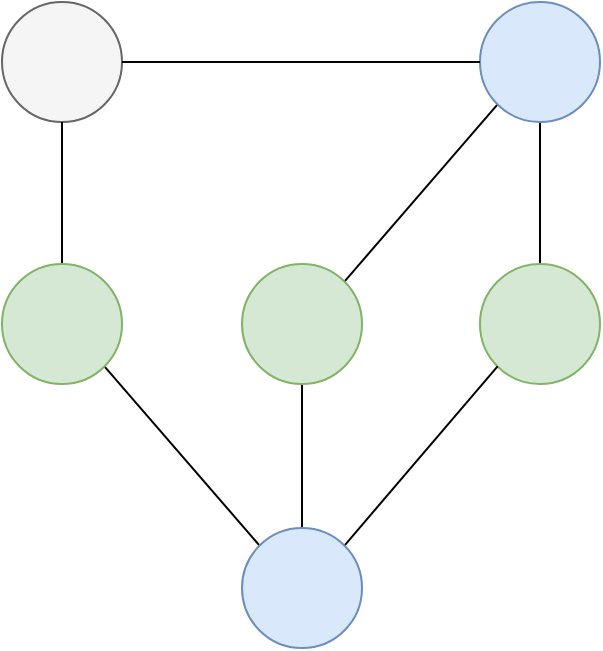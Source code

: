<mxfile version="15.7.3" type="device" pages="2"><diagram id="uKAmTTxnv9JwN7EItHdT" name="Graphe"><mxGraphModel dx="1024" dy="636" grid="0" gridSize="10" guides="1" tooltips="1" connect="1" arrows="1" fold="1" page="1" pageScale="1" pageWidth="1100" pageHeight="850" math="0" shadow="0"><root><mxCell id="0"/><mxCell id="1" parent="0"/><mxCell id="7OQeO7mFco7BPiHIS_WP-1" value="" style="ellipse;whiteSpace=wrap;html=1;aspect=fixed;fillColor=#f5f5f5;strokeColor=#666666;fontColor=#333333;" parent="1" vertex="1"><mxGeometry x="296" y="153" width="60" height="60" as="geometry"/></mxCell><mxCell id="7OQeO7mFco7BPiHIS_WP-9" style="rounded=0;orthogonalLoop=1;jettySize=auto;html=1;exitX=0;exitY=1;exitDx=0;exitDy=0;entryX=1;entryY=0;entryDx=0;entryDy=0;endArrow=none;endFill=0;" parent="1" source="7OQeO7mFco7BPiHIS_WP-2" target="7OQeO7mFco7BPiHIS_WP-4" edge="1"><mxGeometry relative="1" as="geometry"/></mxCell><mxCell id="7OQeO7mFco7BPiHIS_WP-10" style="rounded=0;orthogonalLoop=1;jettySize=auto;html=1;exitX=0.5;exitY=1;exitDx=0;exitDy=0;endArrow=none;endFill=0;entryX=0.5;entryY=0;entryDx=0;entryDy=0;" parent="1" source="7OQeO7mFco7BPiHIS_WP-2" target="7OQeO7mFco7BPiHIS_WP-5" edge="1"><mxGeometry relative="1" as="geometry"><mxPoint x="565" y="277" as="targetPoint"/></mxGeometry></mxCell><mxCell id="7OQeO7mFco7BPiHIS_WP-2" value="" style="ellipse;whiteSpace=wrap;html=1;aspect=fixed;fillColor=#dae8fc;strokeColor=#6c8ebf;" parent="1" vertex="1"><mxGeometry x="535" y="153" width="60" height="60" as="geometry"/></mxCell><mxCell id="7OQeO7mFco7BPiHIS_WP-11" style="rounded=0;orthogonalLoop=1;jettySize=auto;html=1;exitX=1;exitY=1;exitDx=0;exitDy=0;entryX=0;entryY=0;entryDx=0;entryDy=0;endArrow=none;endFill=0;" parent="1" source="7OQeO7mFco7BPiHIS_WP-3" target="7OQeO7mFco7BPiHIS_WP-6" edge="1"><mxGeometry relative="1" as="geometry"/></mxCell><mxCell id="7OQeO7mFco7BPiHIS_WP-15" style="edgeStyle=none;rounded=0;orthogonalLoop=1;jettySize=auto;html=1;exitX=0.5;exitY=0;exitDx=0;exitDy=0;entryX=0.5;entryY=1;entryDx=0;entryDy=0;endArrow=none;endFill=0;" parent="1" source="7OQeO7mFco7BPiHIS_WP-3" target="7OQeO7mFco7BPiHIS_WP-1" edge="1"><mxGeometry relative="1" as="geometry"/></mxCell><mxCell id="7OQeO7mFco7BPiHIS_WP-3" value="" style="ellipse;whiteSpace=wrap;html=1;aspect=fixed;fillColor=#d5e8d4;strokeColor=#82b366;" parent="1" vertex="1"><mxGeometry x="296" y="284" width="60" height="60" as="geometry"/></mxCell><mxCell id="7OQeO7mFco7BPiHIS_WP-14" style="edgeStyle=none;rounded=0;orthogonalLoop=1;jettySize=auto;html=1;exitX=0.5;exitY=1;exitDx=0;exitDy=0;entryX=0.5;entryY=0;entryDx=0;entryDy=0;endArrow=none;endFill=0;" parent="1" source="7OQeO7mFco7BPiHIS_WP-4" target="7OQeO7mFco7BPiHIS_WP-6" edge="1"><mxGeometry relative="1" as="geometry"/></mxCell><mxCell id="7OQeO7mFco7BPiHIS_WP-4" value="" style="ellipse;whiteSpace=wrap;html=1;aspect=fixed;fillColor=#d5e8d4;strokeColor=#82b366;" parent="1" vertex="1"><mxGeometry x="416" y="284" width="60" height="60" as="geometry"/></mxCell><mxCell id="7OQeO7mFco7BPiHIS_WP-5" value="" style="ellipse;whiteSpace=wrap;html=1;aspect=fixed;fillColor=#d5e8d4;strokeColor=#82b366;" parent="1" vertex="1"><mxGeometry x="535" y="284" width="60" height="60" as="geometry"/></mxCell><mxCell id="7OQeO7mFco7BPiHIS_WP-12" style="rounded=0;orthogonalLoop=1;jettySize=auto;html=1;exitX=1;exitY=0;exitDx=0;exitDy=0;entryX=0;entryY=1;entryDx=0;entryDy=0;endArrow=none;endFill=0;" parent="1" source="7OQeO7mFco7BPiHIS_WP-6" target="7OQeO7mFco7BPiHIS_WP-5" edge="1"><mxGeometry relative="1" as="geometry"/></mxCell><mxCell id="7OQeO7mFco7BPiHIS_WP-6" value="" style="ellipse;whiteSpace=wrap;html=1;aspect=fixed;fillColor=#dae8fc;strokeColor=#6c8ebf;" parent="1" vertex="1"><mxGeometry x="416" y="416" width="60" height="60" as="geometry"/></mxCell><mxCell id="7OQeO7mFco7BPiHIS_WP-22" style="edgeStyle=orthogonalEdgeStyle;rounded=0;orthogonalLoop=1;jettySize=auto;html=1;exitX=1;exitY=0.5;exitDx=0;exitDy=0;entryX=0;entryY=0.5;entryDx=0;entryDy=0;endArrow=none;endFill=0;" parent="1" source="7OQeO7mFco7BPiHIS_WP-1" target="7OQeO7mFco7BPiHIS_WP-2" edge="1"><mxGeometry relative="1" as="geometry"><mxPoint x="476" y="183" as="sourcePoint"/></mxGeometry></mxCell></root></mxGraphModel></diagram><diagram id="z388m7l5LuivpN1CKd1P" name="DCC - horaire"><mxGraphModel dx="971" dy="587" grid="0" gridSize="10" guides="1" tooltips="1" connect="1" arrows="1" fold="1" page="1" pageScale="1" pageWidth="1100" pageHeight="850" math="0" shadow="0"><root><mxCell id="85yLzxxCpr_S9cZG4F_3-0"/><mxCell id="85yLzxxCpr_S9cZG4F_3-1" parent="85yLzxxCpr_S9cZG4F_3-0"/><mxCell id="85yLzxxCpr_S9cZG4F_3-2" value="&lt;b&gt;Periode&lt;/b&gt;" style="swimlane;fontStyle=0;align=center;verticalAlign=top;childLayout=stackLayout;horizontal=1;startSize=28;horizontalStack=0;resizeParent=1;resizeParentMax=0;resizeLast=0;collapsible=0;marginBottom=0;html=1;fontFamily=Tahoma;" vertex="1" parent="85yLzxxCpr_S9cZG4F_3-1"><mxGeometry x="318" y="65" width="290" height="174" as="geometry"/></mxCell><mxCell id="85yLzxxCpr_S9cZG4F_3-3" value="attributs" style="text;html=1;strokeColor=none;fillColor=none;align=center;verticalAlign=middle;spacingLeft=4;spacingRight=4;overflow=hidden;rotatable=0;points=[[0,0.5],[1,0.5]];portConstraint=eastwest;fontFamily=Tahoma;" vertex="1" parent="85yLzxxCpr_S9cZG4F_3-2"><mxGeometry y="28" width="290" height="20" as="geometry"/></mxCell><mxCell id="85yLzxxCpr_S9cZG4F_3-4" value="- jourSemaine : int" style="text;html=1;strokeColor=none;fillColor=none;align=left;verticalAlign=middle;spacingLeft=4;spacingRight=4;overflow=hidden;rotatable=0;points=[[0,0.5],[1,0.5]];portConstraint=eastwest;fontFamily=Tahoma;" vertex="1" parent="85yLzxxCpr_S9cZG4F_3-2"><mxGeometry y="48" width="290" height="20" as="geometry"/></mxCell><mxCell id="85yLzxxCpr_S9cZG4F_3-10" value="- debut : float" style="text;html=1;strokeColor=none;fillColor=none;align=left;verticalAlign=middle;spacingLeft=4;spacingRight=4;overflow=hidden;rotatable=0;points=[[0,0.5],[1,0.5]];portConstraint=eastwest;fontFamily=Tahoma;" vertex="1" parent="85yLzxxCpr_S9cZG4F_3-2"><mxGeometry y="68" width="290" height="20" as="geometry"/></mxCell><mxCell id="85yLzxxCpr_S9cZG4F_3-11" value="- fin : float" style="text;html=1;strokeColor=none;fillColor=none;align=left;verticalAlign=middle;spacingLeft=4;spacingRight=4;overflow=hidden;rotatable=0;points=[[0,0.5],[1,0.5]];portConstraint=eastwest;fontFamily=Tahoma;" vertex="1" parent="85yLzxxCpr_S9cZG4F_3-2"><mxGeometry y="88" width="290" height="20" as="geometry"/></mxCell><mxCell id="85yLzxxCpr_S9cZG4F_3-7" value="" style="line;strokeWidth=1;fillColor=none;align=left;verticalAlign=middle;spacingTop=-1;spacingLeft=3;spacingRight=3;rotatable=0;labelPosition=right;points=[];portConstraint=eastwest;fontFamily=Tahoma;" vertex="1" parent="85yLzxxCpr_S9cZG4F_3-2"><mxGeometry y="108" width="290" height="8" as="geometry"/></mxCell><mxCell id="85yLzxxCpr_S9cZG4F_3-8" value="opérations" style="text;html=1;strokeColor=none;fillColor=none;align=center;verticalAlign=middle;spacingLeft=4;spacingRight=4;overflow=hidden;rotatable=0;points=[[0,0.5],[1,0.5]];portConstraint=eastwest;fontFamily=Tahoma;" vertex="1" parent="85yLzxxCpr_S9cZG4F_3-2"><mxGeometry y="116" width="290" height="20" as="geometry"/></mxCell><mxCell id="85yLzxxCpr_S9cZG4F_3-9" value="+ « create » Periode (jourSemaine : int, debut : float,&lt;br&gt;&lt;span style=&quot;white-space: pre&quot;&gt;&#9;&lt;/span&gt;&amp;nbsp;fin : float)" style="text;html=1;strokeColor=none;fillColor=none;align=left;verticalAlign=middle;spacingLeft=4;spacingRight=4;overflow=hidden;rotatable=0;points=[[0,0.5],[1,0.5]];portConstraint=eastwest;fontFamily=Tahoma;" vertex="1" parent="85yLzxxCpr_S9cZG4F_3-2"><mxGeometry y="136" width="290" height="38" as="geometry"/></mxCell><mxCell id="85yLzxxCpr_S9cZG4F_3-12" value="&lt;b&gt;Local&lt;/b&gt;" style="swimlane;fontStyle=0;align=center;verticalAlign=top;childLayout=stackLayout;horizontal=1;startSize=28;horizontalStack=0;resizeParent=1;resizeParentMax=0;resizeLast=0;collapsible=0;marginBottom=0;html=1;fontFamily=Tahoma;" vertex="1" parent="85yLzxxCpr_S9cZG4F_3-1"><mxGeometry x="676" y="354" width="185" height="118" as="geometry"/></mxCell><mxCell id="85yLzxxCpr_S9cZG4F_3-13" value="attributs" style="text;html=1;strokeColor=none;fillColor=none;align=center;verticalAlign=middle;spacingLeft=4;spacingRight=4;overflow=hidden;rotatable=0;points=[[0,0.5],[1,0.5]];portConstraint=eastwest;fontFamily=Tahoma;" vertex="1" parent="85yLzxxCpr_S9cZG4F_3-12"><mxGeometry y="28" width="185" height="20" as="geometry"/></mxCell><mxCell id="85yLzxxCpr_S9cZG4F_3-14" value="- identifiant : string" style="text;html=1;strokeColor=none;fillColor=none;align=left;verticalAlign=middle;spacingLeft=4;spacingRight=4;overflow=hidden;rotatable=0;points=[[0,0.5],[1,0.5]];portConstraint=eastwest;fontFamily=Tahoma;" vertex="1" parent="85yLzxxCpr_S9cZG4F_3-12"><mxGeometry y="48" width="185" height="20" as="geometry"/></mxCell><mxCell id="85yLzxxCpr_S9cZG4F_3-17" value="" style="line;strokeWidth=1;fillColor=none;align=left;verticalAlign=middle;spacingTop=-1;spacingLeft=3;spacingRight=3;rotatable=0;labelPosition=right;points=[];portConstraint=eastwest;fontFamily=Tahoma;" vertex="1" parent="85yLzxxCpr_S9cZG4F_3-12"><mxGeometry y="68" width="185" height="8" as="geometry"/></mxCell><mxCell id="85yLzxxCpr_S9cZG4F_3-18" value="opérations" style="text;html=1;strokeColor=none;fillColor=none;align=center;verticalAlign=middle;spacingLeft=4;spacingRight=4;overflow=hidden;rotatable=0;points=[[0,0.5],[1,0.5]];portConstraint=eastwest;fontFamily=Tahoma;" vertex="1" parent="85yLzxxCpr_S9cZG4F_3-12"><mxGeometry y="76" width="185" height="20" as="geometry"/></mxCell><mxCell id="85yLzxxCpr_S9cZG4F_3-19" value="+ « create » Local(code : string)" style="text;html=1;strokeColor=none;fillColor=none;align=left;verticalAlign=middle;spacingLeft=4;spacingRight=4;overflow=hidden;rotatable=0;points=[[0,0.5],[1,0.5]];portConstraint=eastwest;fontFamily=Tahoma;" vertex="1" parent="85yLzxxCpr_S9cZG4F_3-12"><mxGeometry y="96" width="185" height="22" as="geometry"/></mxCell><mxCell id="85yLzxxCpr_S9cZG4F_3-20" value="&lt;b&gt;Cours&lt;/b&gt;" style="swimlane;fontStyle=0;align=center;verticalAlign=top;childLayout=stackLayout;horizontal=1;startSize=28;horizontalStack=0;resizeParent=1;resizeParentMax=0;resizeLast=0;collapsible=0;marginBottom=0;html=1;fontFamily=Tahoma;" vertex="1" parent="85yLzxxCpr_S9cZG4F_3-1"><mxGeometry x="676" y="65" width="185" height="171" as="geometry"/></mxCell><mxCell id="85yLzxxCpr_S9cZG4F_3-21" value="attributs" style="text;html=1;strokeColor=none;fillColor=none;align=center;verticalAlign=middle;spacingLeft=4;spacingRight=4;overflow=hidden;rotatable=0;points=[[0,0.5],[1,0.5]];portConstraint=eastwest;fontFamily=Tahoma;" vertex="1" parent="85yLzxxCpr_S9cZG4F_3-20"><mxGeometry y="28" width="185" height="20" as="geometry"/></mxCell><mxCell id="85yLzxxCpr_S9cZG4F_3-22" value="- sigle : string" style="text;html=1;strokeColor=none;fillColor=none;align=left;verticalAlign=middle;spacingLeft=4;spacingRight=4;overflow=hidden;rotatable=0;points=[[0,0.5],[1,0.5]];portConstraint=eastwest;fontFamily=Tahoma;" vertex="1" parent="85yLzxxCpr_S9cZG4F_3-20"><mxGeometry y="48" width="185" height="20" as="geometry"/></mxCell><mxCell id="85yLzxxCpr_S9cZG4F_3-26" value="- periode : Periode" style="text;html=1;strokeColor=none;fillColor=none;align=left;verticalAlign=middle;spacingLeft=4;spacingRight=4;overflow=hidden;rotatable=0;points=[[0,0.5],[1,0.5]];portConstraint=eastwest;fontFamily=Tahoma;" vertex="1" parent="85yLzxxCpr_S9cZG4F_3-20"><mxGeometry y="68" width="185" height="20" as="geometry"/></mxCell><mxCell id="85yLzxxCpr_S9cZG4F_3-27" value="- local : Local" style="text;html=1;strokeColor=none;fillColor=none;align=left;verticalAlign=middle;spacingLeft=4;spacingRight=4;overflow=hidden;rotatable=0;points=[[0,0.5],[1,0.5]];portConstraint=eastwest;fontFamily=Tahoma;" vertex="1" parent="85yLzxxCpr_S9cZG4F_3-20"><mxGeometry y="88" width="185" height="20" as="geometry"/></mxCell><mxCell id="85yLzxxCpr_S9cZG4F_3-23" value="" style="line;strokeWidth=1;fillColor=none;align=left;verticalAlign=middle;spacingTop=-1;spacingLeft=3;spacingRight=3;rotatable=0;labelPosition=right;points=[];portConstraint=eastwest;fontFamily=Tahoma;" vertex="1" parent="85yLzxxCpr_S9cZG4F_3-20"><mxGeometry y="108" width="185" height="8" as="geometry"/></mxCell><mxCell id="85yLzxxCpr_S9cZG4F_3-24" value="opérations" style="text;html=1;strokeColor=none;fillColor=none;align=center;verticalAlign=middle;spacingLeft=4;spacingRight=4;overflow=hidden;rotatable=0;points=[[0,0.5],[1,0.5]];portConstraint=eastwest;fontFamily=Tahoma;" vertex="1" parent="85yLzxxCpr_S9cZG4F_3-20"><mxGeometry y="116" width="185" height="20" as="geometry"/></mxCell><mxCell id="85yLzxxCpr_S9cZG4F_3-25" value="+ « create » Cours(code : string, &lt;br&gt;&lt;span style=&quot;white-space: pre&quot;&gt;&#9;&lt;/span&gt;periode : Periode)" style="text;html=1;strokeColor=none;fillColor=none;align=left;verticalAlign=middle;spacingLeft=4;spacingRight=4;overflow=hidden;rotatable=0;points=[[0,0.5],[1,0.5]];portConstraint=eastwest;fontFamily=Tahoma;" vertex="1" parent="85yLzxxCpr_S9cZG4F_3-20"><mxGeometry y="136" width="185" height="35" as="geometry"/></mxCell><mxCell id="85yLzxxCpr_S9cZG4F_3-28" value="&lt;b&gt;ControleurAssignationLocaux&lt;/b&gt;" style="swimlane;fontStyle=0;align=center;verticalAlign=top;childLayout=stackLayout;horizontal=1;startSize=28;horizontalStack=0;resizeParent=1;resizeParentMax=0;resizeLast=0;collapsible=0;marginBottom=0;html=1;fontFamily=Tahoma;" vertex="1" parent="85yLzxxCpr_S9cZG4F_3-1"><mxGeometry x="285" y="280" width="323" height="260" as="geometry"/></mxCell><mxCell id="85yLzxxCpr_S9cZG4F_3-29" value="attributs" style="text;html=1;strokeColor=none;fillColor=none;align=center;verticalAlign=middle;spacingLeft=4;spacingRight=4;overflow=hidden;rotatable=0;points=[[0,0.5],[1,0.5]];portConstraint=eastwest;fontFamily=Tahoma;" vertex="1" parent="85yLzxxCpr_S9cZG4F_3-28"><mxGeometry y="28" width="323" height="20" as="geometry"/></mxCell><mxCell id="85yLzxxCpr_S9cZG4F_3-34" value="- locaux : Local[]" style="text;html=1;strokeColor=none;fillColor=none;align=left;verticalAlign=middle;spacingLeft=4;spacingRight=4;overflow=hidden;rotatable=0;points=[[0,0.5],[1,0.5]];portConstraint=eastwest;fontFamily=Tahoma;" vertex="1" parent="85yLzxxCpr_S9cZG4F_3-28"><mxGeometry y="48" width="323" height="20" as="geometry"/></mxCell><mxCell id="85yLzxxCpr_S9cZG4F_3-30" value="- cours : Cours[]" style="text;html=1;strokeColor=none;fillColor=none;align=left;verticalAlign=middle;spacingLeft=4;spacingRight=4;overflow=hidden;rotatable=0;points=[[0,0.5],[1,0.5]];portConstraint=eastwest;fontFamily=Tahoma;" vertex="1" parent="85yLzxxCpr_S9cZG4F_3-28"><mxGeometry y="68" width="323" height="20" as="geometry"/></mxCell><mxCell id="85yLzxxCpr_S9cZG4F_3-31" value="" style="line;strokeWidth=1;fillColor=none;align=left;verticalAlign=middle;spacingTop=-1;spacingLeft=3;spacingRight=3;rotatable=0;labelPosition=right;points=[];portConstraint=eastwest;fontFamily=Tahoma;" vertex="1" parent="85yLzxxCpr_S9cZG4F_3-28"><mxGeometry y="88" width="323" height="8" as="geometry"/></mxCell><mxCell id="85yLzxxCpr_S9cZG4F_3-32" value="opérations" style="text;html=1;strokeColor=none;fillColor=none;align=center;verticalAlign=middle;spacingLeft=4;spacingRight=4;overflow=hidden;rotatable=0;points=[[0,0.5],[1,0.5]];portConstraint=eastwest;fontFamily=Tahoma;" vertex="1" parent="85yLzxxCpr_S9cZG4F_3-28"><mxGeometry y="96" width="323" height="20" as="geometry"/></mxCell><mxCell id="85yLzxxCpr_S9cZG4F_3-33" value="+ « create »&amp;nbsp;&lt;span style=&quot;text-align: center&quot;&gt;ControleurAssignationLocaux&lt;/span&gt;(locaux : Local[], &lt;br&gt;&lt;span style=&quot;white-space: pre&quot;&gt;&#9;&lt;/span&gt;cours : Cours[])" style="text;html=1;strokeColor=none;fillColor=none;align=left;verticalAlign=middle;spacingLeft=4;spacingRight=4;overflow=hidden;rotatable=0;points=[[0,0.5],[1,0.5]];portConstraint=eastwest;fontFamily=Tahoma;" vertex="1" parent="85yLzxxCpr_S9cZG4F_3-28"><mxGeometry y="116" width="323" height="32" as="geometry"/></mxCell><mxCell id="85yLzxxCpr_S9cZG4F_3-36" value="&lt;span style=&quot;color: rgb(0, 0, 0); font-size: 12px; font-style: normal; font-weight: 400; letter-spacing: normal; text-align: left; text-indent: 0px; text-transform: none; word-spacing: 0px; background-color: rgb(248, 249, 250); display: inline; float: none;&quot;&gt;- plagesHoraireIntersectent(periode1 : Periode, periode2 : &lt;span style=&quot;white-space: pre&quot;&gt;&#9;&lt;/span&gt;Periode) : boolean&lt;br&gt;&lt;br&gt;&lt;/span&gt;" style="text;whiteSpace=wrap;html=1;fontFamily=Tahoma;" vertex="1" parent="85yLzxxCpr_S9cZG4F_3-28"><mxGeometry y="148" width="323" height="40" as="geometry"/></mxCell><mxCell id="85yLzxxCpr_S9cZG4F_3-37" value="&lt;span style=&quot;color: rgb(0, 0, 0); font-size: 12px; font-style: normal; font-weight: 400; letter-spacing: normal; text-align: left; text-indent: 0px; text-transform: none; word-spacing: 0px; background-color: rgb(248, 249, 250); display: inline; float: none;&quot;&gt;- trouverLocal(periode : Periode) : Local&lt;br&gt;&lt;br&gt;&lt;/span&gt;" style="text;whiteSpace=wrap;html=1;fontFamily=Tahoma;" vertex="1" parent="85yLzxxCpr_S9cZG4F_3-28"><mxGeometry y="188" width="323" height="24" as="geometry"/></mxCell><mxCell id="85yLzxxCpr_S9cZG4F_3-39" value="&lt;span style=&quot;color: rgb(0, 0, 0); font-size: 12px; font-style: normal; font-weight: 400; letter-spacing: normal; text-align: left; text-indent: 0px; text-transform: none; word-spacing: 0px; background-color: rgb(248, 249, 250); display: inline; float: none;&quot;&gt;+ nombreLocauxNecessaires() : int&lt;br&gt;&lt;br&gt;&lt;/span&gt;" style="text;whiteSpace=wrap;html=1;fontFamily=Tahoma;" vertex="1" parent="85yLzxxCpr_S9cZG4F_3-28"><mxGeometry y="212" width="323" height="24" as="geometry"/></mxCell><mxCell id="85yLzxxCpr_S9cZG4F_3-42" value="&lt;span style=&quot;color: rgb(0, 0, 0); font-size: 12px; font-style: normal; font-weight: 400; letter-spacing: normal; text-align: left; text-indent: 0px; text-transform: none; word-spacing: 0px; background-color: rgb(248, 249, 250); display: inline; float: none;&quot;&gt;+ affecterLocaux() : void&lt;br&gt;&lt;br&gt;&lt;/span&gt;" style="text;whiteSpace=wrap;html=1;fontFamily=Tahoma;" vertex="1" parent="85yLzxxCpr_S9cZG4F_3-28"><mxGeometry y="236" width="323" height="24" as="geometry"/></mxCell><mxCell id="85yLzxxCpr_S9cZG4F_3-44" style="edgeStyle=orthogonalEdgeStyle;rounded=0;orthogonalLoop=1;jettySize=auto;html=1;exitX=0;exitY=0.5;exitDx=0;exitDy=0;entryX=1;entryY=0.5;entryDx=0;entryDy=0;endArrow=diamondThin;endFill=0;endSize=12;fontFamily=Tahoma;" edge="1" parent="85yLzxxCpr_S9cZG4F_3-1" source="85yLzxxCpr_S9cZG4F_3-14" target="85yLzxxCpr_S9cZG4F_3-33"><mxGeometry relative="1" as="geometry"/></mxCell><mxCell id="85yLzxxCpr_S9cZG4F_3-48" value="1" style="edgeLabel;html=1;align=center;verticalAlign=middle;resizable=0;points=[];fontFamily=Tahoma;" vertex="1" connectable="0" parent="85yLzxxCpr_S9cZG4F_3-44"><mxGeometry x="0.256" y="-1" relative="1" as="geometry"><mxPoint x="-15" y="-15" as="offset"/></mxGeometry></mxCell><mxCell id="85yLzxxCpr_S9cZG4F_3-45" value="1" style="edgeStyle=orthogonalEdgeStyle;rounded=0;orthogonalLoop=1;jettySize=auto;html=1;exitX=1;exitY=0.5;exitDx=0;exitDy=0;entryX=0;entryY=0.5;entryDx=0;entryDy=0;endArrow=diamondThin;endFill=0;endSize=12;fontFamily=Tahoma;" edge="1" parent="85yLzxxCpr_S9cZG4F_3-1" source="85yLzxxCpr_S9cZG4F_3-4" target="85yLzxxCpr_S9cZG4F_3-22"><mxGeometry x="0.647" y="13" relative="1" as="geometry"><mxPoint as="offset"/></mxGeometry></mxCell><mxCell id="85yLzxxCpr_S9cZG4F_3-52" value="1" style="edgeLabel;html=1;align=center;verticalAlign=middle;resizable=0;points=[];fontFamily=Tahoma;" vertex="1" connectable="0" parent="85yLzxxCpr_S9cZG4F_3-45"><mxGeometry x="-0.379" relative="1" as="geometry"><mxPoint x="-12" y="-13" as="offset"/></mxGeometry></mxCell><mxCell id="85yLzxxCpr_S9cZG4F_3-46" style="edgeStyle=orthogonalEdgeStyle;rounded=0;orthogonalLoop=1;jettySize=auto;html=1;exitX=0;exitY=0.5;exitDx=0;exitDy=0;endArrow=diamondThin;endFill=0;endSize=12;fontFamily=Tahoma;" edge="1" parent="85yLzxxCpr_S9cZG4F_3-1" source="85yLzxxCpr_S9cZG4F_3-27" target="85yLzxxCpr_S9cZG4F_3-34"><mxGeometry relative="1" as="geometry"><mxPoint x="623" y="314.571" as="targetPoint"/></mxGeometry></mxCell><mxCell id="85yLzxxCpr_S9cZG4F_3-50" value="1" style="edgeLabel;html=1;align=center;verticalAlign=middle;resizable=0;points=[];fontFamily=Tahoma;" vertex="1" connectable="0" parent="85yLzxxCpr_S9cZG4F_3-46"><mxGeometry x="0.519" relative="1" as="geometry"><mxPoint x="-29" y="3" as="offset"/></mxGeometry></mxCell><mxCell id="85yLzxxCpr_S9cZG4F_3-51" value="*" style="edgeLabel;html=1;align=center;verticalAlign=middle;resizable=0;points=[];fontFamily=Tahoma;" vertex="1" connectable="0" parent="85yLzxxCpr_S9cZG4F_3-46"><mxGeometry x="-0.926" relative="1" as="geometry"><mxPoint x="2" y="-11" as="offset"/></mxGeometry></mxCell><mxCell id="85yLzxxCpr_S9cZG4F_3-47" value="*" style="edgeStyle=orthogonalEdgeStyle;rounded=0;orthogonalLoop=1;jettySize=auto;html=1;exitX=1;exitY=0.5;exitDx=0;exitDy=0;entryX=1;entryY=0.5;entryDx=0;entryDy=0;endArrow=diamondThin;endFill=0;endSize=12;fontFamily=Tahoma;" edge="1" parent="85yLzxxCpr_S9cZG4F_3-1" source="85yLzxxCpr_S9cZG4F_3-14" target="85yLzxxCpr_S9cZG4F_3-26"><mxGeometry x="0.937" y="-13" relative="1" as="geometry"><Array as="points"><mxPoint x="902" y="412"/><mxPoint x="902" y="143"/></Array><mxPoint as="offset"/></mxGeometry></mxCell><mxCell id="85yLzxxCpr_S9cZG4F_3-54" value="1" style="edgeLabel;html=1;align=center;verticalAlign=middle;resizable=0;points=[];fontFamily=Tahoma;" vertex="1" connectable="0" parent="85yLzxxCpr_S9cZG4F_3-47"><mxGeometry x="-0.816" y="2" relative="1" as="geometry"><mxPoint x="-21" y="-8" as="offset"/></mxGeometry></mxCell><mxCell id="85yLzxxCpr_S9cZG4F_3-49" value="*" style="text;html=1;align=center;verticalAlign=middle;resizable=0;points=[];autosize=1;strokeColor=none;fillColor=none;fontFamily=Tahoma;" vertex="1" parent="85yLzxxCpr_S9cZG4F_3-1"><mxGeometry x="658" y="387" width="17" height="18" as="geometry"/></mxCell></root></mxGraphModel></diagram></mxfile>